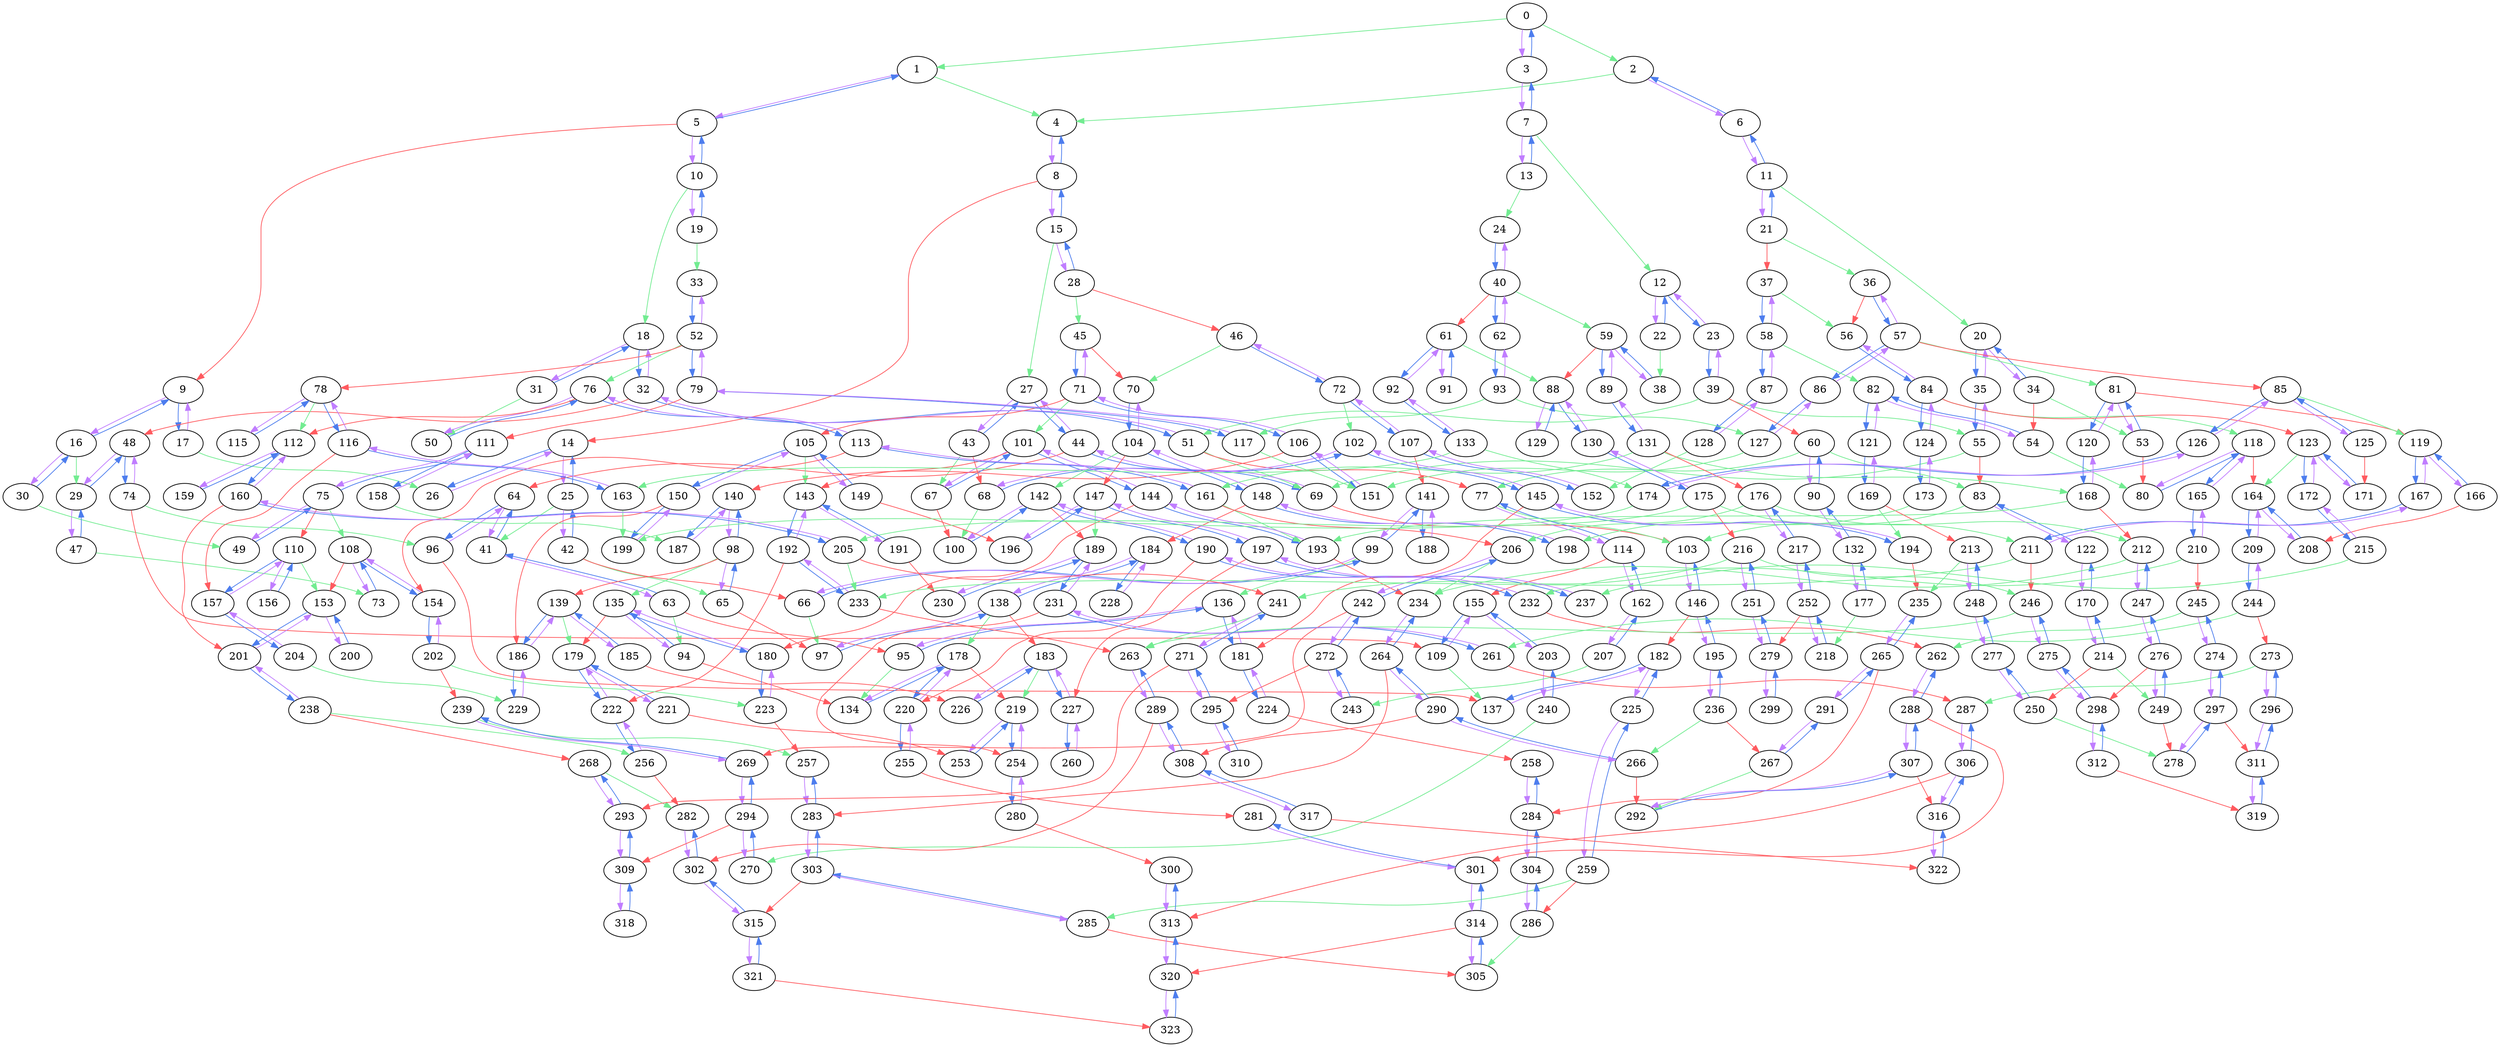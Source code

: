 strict digraph  {
0;
1;
2;
3;
4;
5;
6;
7;
8;
9;
10;
11;
12;
13;
14;
15;
16;
17;
18;
19;
20;
21;
22;
23;
24;
25;
26;
27;
28;
29;
30;
31;
32;
33;
34;
35;
36;
37;
38;
39;
40;
41;
42;
43;
44;
45;
46;
47;
48;
49;
50;
51;
52;
53;
54;
55;
56;
57;
58;
59;
60;
61;
62;
63;
64;
65;
66;
67;
68;
69;
70;
71;
72;
73;
74;
75;
76;
77;
78;
79;
80;
81;
82;
83;
84;
85;
86;
87;
88;
89;
90;
91;
92;
93;
94;
95;
96;
97;
98;
99;
100;
101;
102;
103;
104;
105;
106;
107;
108;
109;
110;
111;
112;
113;
114;
115;
116;
117;
118;
119;
120;
121;
122;
123;
124;
125;
126;
127;
128;
129;
130;
131;
132;
133;
134;
135;
136;
137;
138;
139;
140;
141;
142;
143;
144;
145;
146;
147;
148;
149;
150;
151;
152;
153;
154;
155;
156;
157;
158;
159;
160;
161;
162;
163;
164;
165;
166;
167;
168;
169;
170;
171;
172;
173;
174;
175;
176;
177;
178;
179;
180;
181;
182;
183;
184;
185;
186;
187;
188;
189;
190;
191;
192;
193;
194;
195;
196;
197;
198;
199;
200;
201;
202;
203;
204;
205;
206;
207;
208;
209;
210;
211;
212;
213;
214;
215;
216;
217;
218;
219;
220;
221;
222;
223;
224;
225;
226;
227;
228;
229;
230;
231;
232;
233;
234;
235;
236;
237;
238;
239;
240;
241;
242;
243;
244;
245;
246;
247;
248;
249;
250;
251;
252;
253;
254;
255;
256;
257;
258;
259;
260;
261;
262;
263;
264;
265;
266;
267;
268;
269;
270;
271;
272;
273;
274;
275;
276;
277;
278;
279;
280;
281;
282;
283;
284;
285;
286;
287;
288;
289;
290;
291;
292;
293;
294;
295;
296;
297;
298;
299;
300;
301;
302;
303;
304;
305;
306;
307;
308;
309;
310;
311;
312;
313;
314;
315;
316;
317;
318;
319;
320;
321;
322;
323;
0 -> 1  [color="#72EC91", label=""];
0 -> 2  [color="#72EC91", label=""];
0 -> 3  [color="#C07DFF", label=""];
1 -> 4  [color="#72EC91", label=""];
1 -> 5  [color="#C07DFF", label=""];
2 -> 4  [color="#72EC91", label=""];
2 -> 6  [color="#C07DFF", label=""];
3 -> 7  [color="#C07DFF", label=""];
3 -> 0  [color="#4D7DEE", label=""];
4 -> 8  [color="#C07DFF", label=""];
5 -> 9  [color="#FF5A5F", label=""];
5 -> 10  [color="#C07DFF", label=""];
5 -> 1  [color="#4D7DEE", label=""];
6 -> 11  [color="#C07DFF", label=""];
6 -> 2  [color="#4D7DEE", label=""];
7 -> 12  [color="#72EC91", label=""];
7 -> 13  [color="#C07DFF", label=""];
7 -> 3  [color="#4D7DEE", label=""];
8 -> 14  [color="#FF5A5F", label=""];
8 -> 15  [color="#C07DFF", label=""];
8 -> 4  [color="#4D7DEE", label=""];
9 -> 16  [color="#C07DFF", label=""];
9 -> 17  [color="#4D7DEE", label=""];
10 -> 18  [color="#72EC91", label=""];
10 -> 19  [color="#C07DFF", label=""];
10 -> 5  [color="#4D7DEE", label=""];
11 -> 20  [color="#72EC91", label=""];
11 -> 21  [color="#C07DFF", label=""];
11 -> 6  [color="#4D7DEE", label=""];
12 -> 22  [color="#C07DFF", label=""];
12 -> 23  [color="#4D7DEE", label=""];
13 -> 24  [color="#72EC91", label=""];
13 -> 7  [color="#4D7DEE", label=""];
14 -> 25  [color="#C07DFF", label=""];
14 -> 26  [color="#4D7DEE", label=""];
15 -> 27  [color="#72EC91", label=""];
15 -> 28  [color="#C07DFF", label=""];
15 -> 8  [color="#4D7DEE", label=""];
16 -> 29  [color="#72EC91", label=""];
16 -> 30  [color="#C07DFF", label=""];
16 -> 9  [color="#4D7DEE", label=""];
17 -> 26  [color="#72EC91", label=""];
17 -> 9  [color="#C07DFF", label=""];
18 -> 31  [color="#C07DFF", label=""];
18 -> 32  [color="#4D7DEE", label=""];
19 -> 33  [color="#72EC91", label=""];
19 -> 10  [color="#4D7DEE", label=""];
20 -> 34  [color="#C07DFF", label=""];
20 -> 35  [color="#4D7DEE", label=""];
21 -> 36  [color="#72EC91", label=""];
21 -> 37  [color="#FF5A5F", label=""];
21 -> 11  [color="#4D7DEE", label=""];
22 -> 38  [color="#72EC91", label=""];
22 -> 12  [color="#4D7DEE", label=""];
23 -> 12  [color="#C07DFF", label=""];
23 -> 39  [color="#4D7DEE", label=""];
24 -> 40  [color="#4D7DEE", label=""];
25 -> 41  [color="#72EC91", label=""];
25 -> 42  [color="#C07DFF", label=""];
25 -> 14  [color="#4D7DEE", label=""];
26 -> 14  [color="#C07DFF", label=""];
27 -> 43  [color="#C07DFF", label=""];
27 -> 44  [color="#4D7DEE", label=""];
28 -> 45  [color="#72EC91", label=""];
28 -> 46  [color="#FF5A5F", label=""];
28 -> 15  [color="#4D7DEE", label=""];
29 -> 47  [color="#C07DFF", label=""];
29 -> 48  [color="#4D7DEE", label=""];
30 -> 49  [color="#72EC91", label=""];
30 -> 16  [color="#4D7DEE", label=""];
31 -> 50  [color="#72EC91", label=""];
31 -> 18  [color="#4D7DEE", label=""];
32 -> 48  [color="#FF5A5F", label=""];
32 -> 18  [color="#C07DFF", label=""];
32 -> 51  [color="#4D7DEE", label=""];
33 -> 52  [color="#4D7DEE", label=""];
34 -> 53  [color="#72EC91", label=""];
34 -> 54  [color="#FF5A5F", label=""];
34 -> 20  [color="#4D7DEE", label=""];
35 -> 20  [color="#C07DFF", label=""];
35 -> 55  [color="#4D7DEE", label=""];
36 -> 56  [color="#FF5A5F", label=""];
36 -> 57  [color="#4D7DEE", label=""];
37 -> 56  [color="#72EC91", label=""];
37 -> 58  [color="#4D7DEE", label=""];
38 -> 59  [color="#4D7DEE", label=""];
39 -> 51  [color="#72EC91", label=""];
39 -> 55  [color="#72EC91", label=""];
39 -> 60  [color="#FF5A5F", label=""];
39 -> 23  [color="#C07DFF", label=""];
40 -> 59  [color="#72EC91", label=""];
40 -> 61  [color="#FF5A5F", label=""];
40 -> 24  [color="#C07DFF", label=""];
40 -> 62  [color="#4D7DEE", label=""];
41 -> 63  [color="#C07DFF", label=""];
41 -> 64  [color="#4D7DEE", label=""];
42 -> 65  [color="#72EC91", label=""];
42 -> 66  [color="#FF5A5F", label=""];
42 -> 25  [color="#4D7DEE", label=""];
43 -> 67  [color="#72EC91", label=""];
43 -> 68  [color="#FF5A5F", label=""];
43 -> 27  [color="#4D7DEE", label=""];
44 -> 64  [color="#FF5A5F", label=""];
44 -> 27  [color="#C07DFF", label=""];
44 -> 69  [color="#4D7DEE", label=""];
45 -> 70  [color="#FF5A5F", label=""];
45 -> 71  [color="#4D7DEE", label=""];
46 -> 70  [color="#72EC91", label=""];
46 -> 72  [color="#4D7DEE", label=""];
47 -> 73  [color="#72EC91", label=""];
47 -> 29  [color="#4D7DEE", label=""];
48 -> 29  [color="#C07DFF", label=""];
48 -> 74  [color="#4D7DEE", label=""];
49 -> 75  [color="#4D7DEE", label=""];
50 -> 76  [color="#4D7DEE", label=""];
51 -> 69  [color="#72EC91", label=""];
51 -> 77  [color="#FF5A5F", label=""];
51 -> 32  [color="#C07DFF", label=""];
52 -> 76  [color="#72EC91", label=""];
52 -> 78  [color="#FF5A5F", label=""];
52 -> 33  [color="#C07DFF", label=""];
52 -> 79  [color="#4D7DEE", label=""];
53 -> 80  [color="#FF5A5F", label=""];
53 -> 81  [color="#4D7DEE", label=""];
54 -> 80  [color="#72EC91", label=""];
54 -> 82  [color="#4D7DEE", label=""];
55 -> 69  [color="#72EC91", label=""];
55 -> 83  [color="#FF5A5F", label=""];
55 -> 35  [color="#C07DFF", label=""];
56 -> 84  [color="#4D7DEE", label=""];
57 -> 81  [color="#72EC91", label=""];
57 -> 85  [color="#FF5A5F", label=""];
57 -> 36  [color="#C07DFF", label=""];
57 -> 86  [color="#4D7DEE", label=""];
58 -> 82  [color="#72EC91", label=""];
58 -> 37  [color="#C07DFF", label=""];
58 -> 87  [color="#4D7DEE", label=""];
59 -> 88  [color="#FF5A5F", label=""];
59 -> 38  [color="#C07DFF", label=""];
59 -> 89  [color="#4D7DEE", label=""];
60 -> 77  [color="#72EC91", label=""];
60 -> 83  [color="#72EC91", label=""];
60 -> 90  [color="#C07DFF", label=""];
61 -> 88  [color="#72EC91", label=""];
61 -> 91  [color="#C07DFF", label=""];
61 -> 92  [color="#4D7DEE", label=""];
62 -> 40  [color="#C07DFF", label=""];
62 -> 93  [color="#4D7DEE", label=""];
63 -> 94  [color="#72EC91", label=""];
63 -> 95  [color="#FF5A5F", label=""];
63 -> 41  [color="#4D7DEE", label=""];
64 -> 41  [color="#C07DFF", label=""];
64 -> 96  [color="#4D7DEE", label=""];
65 -> 97  [color="#FF5A5F", label=""];
65 -> 98  [color="#4D7DEE", label=""];
66 -> 97  [color="#72EC91", label=""];
66 -> 99  [color="#4D7DEE", label=""];
67 -> 100  [color="#FF5A5F", label=""];
67 -> 101  [color="#4D7DEE", label=""];
68 -> 100  [color="#72EC91", label=""];
68 -> 102  [color="#4D7DEE", label=""];
69 -> 103  [color="#FF5A5F", label=""];
69 -> 44  [color="#C07DFF", label=""];
70 -> 104  [color="#4D7DEE", label=""];
71 -> 101  [color="#72EC91", label=""];
71 -> 105  [color="#FF5A5F", label=""];
71 -> 45  [color="#C07DFF", label=""];
71 -> 106  [color="#4D7DEE", label=""];
72 -> 102  [color="#72EC91", label=""];
72 -> 46  [color="#C07DFF", label=""];
72 -> 107  [color="#4D7DEE", label=""];
73 -> 108  [color="#4D7DEE", label=""];
74 -> 96  [color="#72EC91", label=""];
74 -> 109  [color="#FF5A5F", label=""];
74 -> 48  [color="#C07DFF", label=""];
75 -> 108  [color="#72EC91", label=""];
75 -> 110  [color="#FF5A5F", label=""];
75 -> 49  [color="#C07DFF", label=""];
75 -> 111  [color="#4D7DEE", label=""];
76 -> 112  [color="#FF5A5F", label=""];
76 -> 50  [color="#C07DFF", label=""];
76 -> 113  [color="#4D7DEE", label=""];
77 -> 103  [color="#72EC91", label=""];
77 -> 114  [color="#C07DFF", label=""];
78 -> 112  [color="#72EC91", label=""];
78 -> 115  [color="#C07DFF", label=""];
78 -> 116  [color="#4D7DEE", label=""];
79 -> 111  [color="#FF5A5F", label=""];
79 -> 52  [color="#C07DFF", label=""];
79 -> 117  [color="#4D7DEE", label=""];
80 -> 118  [color="#4D7DEE", label=""];
81 -> 119  [color="#FF5A5F", label=""];
81 -> 53  [color="#C07DFF", label=""];
81 -> 120  [color="#4D7DEE", label=""];
82 -> 54  [color="#C07DFF", label=""];
82 -> 121  [color="#4D7DEE", label=""];
83 -> 103  [color="#72EC91", label=""];
83 -> 122  [color="#C07DFF", label=""];
84 -> 118  [color="#72EC91", label=""];
84 -> 123  [color="#FF5A5F", label=""];
84 -> 56  [color="#C07DFF", label=""];
84 -> 124  [color="#4D7DEE", label=""];
85 -> 119  [color="#72EC91", label=""];
85 -> 125  [color="#C07DFF", label=""];
85 -> 126  [color="#4D7DEE", label=""];
86 -> 57  [color="#C07DFF", label=""];
86 -> 127  [color="#4D7DEE", label=""];
87 -> 58  [color="#C07DFF", label=""];
87 -> 128  [color="#4D7DEE", label=""];
88 -> 129  [color="#C07DFF", label=""];
88 -> 130  [color="#4D7DEE", label=""];
89 -> 59  [color="#C07DFF", label=""];
89 -> 131  [color="#4D7DEE", label=""];
90 -> 132  [color="#C07DFF", label=""];
90 -> 60  [color="#4D7DEE", label=""];
91 -> 61  [color="#4D7DEE", label=""];
92 -> 61  [color="#C07DFF", label=""];
92 -> 133  [color="#4D7DEE", label=""];
93 -> 117  [color="#72EC91", label=""];
93 -> 127  [color="#72EC91", label=""];
93 -> 62  [color="#C07DFF", label=""];
94 -> 134  [color="#FF5A5F", label=""];
94 -> 135  [color="#4D7DEE", label=""];
95 -> 134  [color="#72EC91", label=""];
95 -> 136  [color="#4D7DEE", label=""];
96 -> 137  [color="#FF5A5F", label=""];
96 -> 64  [color="#C07DFF", label=""];
97 -> 138  [color="#4D7DEE", label=""];
98 -> 135  [color="#72EC91", label=""];
98 -> 139  [color="#FF5A5F", label=""];
98 -> 65  [color="#C07DFF", label=""];
98 -> 140  [color="#4D7DEE", label=""];
99 -> 136  [color="#72EC91", label=""];
99 -> 66  [color="#C07DFF", label=""];
99 -> 141  [color="#4D7DEE", label=""];
100 -> 142  [color="#4D7DEE", label=""];
101 -> 143  [color="#FF5A5F", label=""];
101 -> 67  [color="#C07DFF", label=""];
101 -> 144  [color="#4D7DEE", label=""];
102 -> 68  [color="#C07DFF", label=""];
102 -> 145  [color="#4D7DEE", label=""];
103 -> 146  [color="#C07DFF", label=""];
104 -> 142  [color="#72EC91", label=""];
104 -> 147  [color="#FF5A5F", label=""];
104 -> 70  [color="#C07DFF", label=""];
104 -> 148  [color="#4D7DEE", label=""];
105 -> 143  [color="#72EC91", label=""];
105 -> 149  [color="#C07DFF", label=""];
105 -> 150  [color="#4D7DEE", label=""];
106 -> 140  [color="#FF5A5F", label=""];
106 -> 71  [color="#C07DFF", label=""];
106 -> 151  [color="#4D7DEE", label=""];
107 -> 141  [color="#FF5A5F", label=""];
107 -> 72  [color="#C07DFF", label=""];
107 -> 152  [color="#4D7DEE", label=""];
108 -> 153  [color="#FF5A5F", label=""];
108 -> 73  [color="#C07DFF", label=""];
108 -> 154  [color="#4D7DEE", label=""];
109 -> 137  [color="#72EC91", label=""];
109 -> 155  [color="#C07DFF", label=""];
110 -> 153  [color="#72EC91", label=""];
110 -> 156  [color="#C07DFF", label=""];
110 -> 157  [color="#4D7DEE", label=""];
111 -> 75  [color="#C07DFF", label=""];
111 -> 158  [color="#4D7DEE", label=""];
112 -> 159  [color="#C07DFF", label=""];
112 -> 160  [color="#4D7DEE", label=""];
113 -> 154  [color="#FF5A5F", label=""];
113 -> 76  [color="#C07DFF", label=""];
113 -> 161  [color="#4D7DEE", label=""];
114 -> 155  [color="#FF5A5F", label=""];
114 -> 162  [color="#C07DFF", label=""];
114 -> 77  [color="#4D7DEE", label=""];
115 -> 78  [color="#4D7DEE", label=""];
116 -> 157  [color="#FF5A5F", label=""];
116 -> 78  [color="#C07DFF", label=""];
116 -> 163  [color="#4D7DEE", label=""];
117 -> 151  [color="#72EC91", label=""];
117 -> 79  [color="#C07DFF", label=""];
118 -> 164  [color="#FF5A5F", label=""];
118 -> 80  [color="#C07DFF", label=""];
118 -> 165  [color="#4D7DEE", label=""];
119 -> 166  [color="#C07DFF", label=""];
119 -> 167  [color="#4D7DEE", label=""];
120 -> 81  [color="#C07DFF", label=""];
120 -> 168  [color="#4D7DEE", label=""];
121 -> 82  [color="#C07DFF", label=""];
121 -> 169  [color="#4D7DEE", label=""];
122 -> 170  [color="#C07DFF", label=""];
122 -> 83  [color="#4D7DEE", label=""];
123 -> 164  [color="#72EC91", label=""];
123 -> 171  [color="#C07DFF", label=""];
123 -> 172  [color="#4D7DEE", label=""];
124 -> 84  [color="#C07DFF", label=""];
124 -> 173  [color="#4D7DEE", label=""];
125 -> 171  [color="#FF5A5F", label=""];
125 -> 85  [color="#4D7DEE", label=""];
126 -> 85  [color="#C07DFF", label=""];
126 -> 174  [color="#4D7DEE", label=""];
127 -> 151  [color="#72EC91", label=""];
127 -> 86  [color="#C07DFF", label=""];
128 -> 152  [color="#72EC91", label=""];
128 -> 87  [color="#C07DFF", label=""];
129 -> 88  [color="#4D7DEE", label=""];
130 -> 88  [color="#C07DFF", label=""];
130 -> 175  [color="#4D7DEE", label=""];
131 -> 161  [color="#72EC91", label=""];
131 -> 168  [color="#72EC91", label=""];
131 -> 176  [color="#FF5A5F", label=""];
131 -> 89  [color="#C07DFF", label=""];
132 -> 177  [color="#C07DFF", label=""];
132 -> 90  [color="#4D7DEE", label=""];
133 -> 163  [color="#72EC91", label=""];
133 -> 174  [color="#72EC91", label=""];
133 -> 92  [color="#C07DFF", label=""];
134 -> 178  [color="#4D7DEE", label=""];
135 -> 179  [color="#FF5A5F", label=""];
135 -> 94  [color="#C07DFF", label=""];
135 -> 180  [color="#4D7DEE", label=""];
136 -> 95  [color="#C07DFF", label=""];
136 -> 181  [color="#4D7DEE", label=""];
137 -> 182  [color="#C07DFF", label=""];
138 -> 178  [color="#72EC91", label=""];
138 -> 183  [color="#FF5A5F", label=""];
138 -> 97  [color="#C07DFF", label=""];
138 -> 184  [color="#4D7DEE", label=""];
139 -> 179  [color="#72EC91", label=""];
139 -> 185  [color="#C07DFF", label=""];
139 -> 186  [color="#4D7DEE", label=""];
140 -> 98  [color="#C07DFF", label=""];
140 -> 187  [color="#4D7DEE", label=""];
141 -> 99  [color="#C07DFF", label=""];
141 -> 188  [color="#4D7DEE", label=""];
142 -> 189  [color="#FF5A5F", label=""];
142 -> 100  [color="#C07DFF", label=""];
142 -> 190  [color="#4D7DEE", label=""];
143 -> 191  [color="#C07DFF", label=""];
143 -> 192  [color="#4D7DEE", label=""];
144 -> 180  [color="#FF5A5F", label=""];
144 -> 101  [color="#C07DFF", label=""];
144 -> 193  [color="#4D7DEE", label=""];
145 -> 181  [color="#FF5A5F", label=""];
145 -> 102  [color="#C07DFF", label=""];
145 -> 194  [color="#4D7DEE", label=""];
146 -> 182  [color="#FF5A5F", label=""];
146 -> 195  [color="#C07DFF", label=""];
146 -> 103  [color="#4D7DEE", label=""];
147 -> 189  [color="#72EC91", label=""];
147 -> 196  [color="#C07DFF", label=""];
147 -> 197  [color="#4D7DEE", label=""];
148 -> 184  [color="#FF5A5F", label=""];
148 -> 104  [color="#C07DFF", label=""];
148 -> 198  [color="#4D7DEE", label=""];
149 -> 196  [color="#FF5A5F", label=""];
149 -> 105  [color="#4D7DEE", label=""];
150 -> 186  [color="#FF5A5F", label=""];
150 -> 105  [color="#C07DFF", label=""];
150 -> 199  [color="#4D7DEE", label=""];
151 -> 106  [color="#C07DFF", label=""];
152 -> 107  [color="#C07DFF", label=""];
153 -> 200  [color="#C07DFF", label=""];
153 -> 201  [color="#4D7DEE", label=""];
154 -> 108  [color="#C07DFF", label=""];
154 -> 202  [color="#4D7DEE", label=""];
155 -> 203  [color="#C07DFF", label=""];
155 -> 109  [color="#4D7DEE", label=""];
156 -> 110  [color="#4D7DEE", label=""];
157 -> 110  [color="#C07DFF", label=""];
157 -> 204  [color="#4D7DEE", label=""];
158 -> 187  [color="#72EC91", label=""];
158 -> 111  [color="#C07DFF", label=""];
159 -> 112  [color="#4D7DEE", label=""];
160 -> 201  [color="#FF5A5F", label=""];
160 -> 112  [color="#C07DFF", label=""];
160 -> 205  [color="#4D7DEE", label=""];
161 -> 193  [color="#72EC91", label=""];
161 -> 206  [color="#FF5A5F", label=""];
161 -> 113  [color="#C07DFF", label=""];
162 -> 207  [color="#C07DFF", label=""];
162 -> 114  [color="#4D7DEE", label=""];
163 -> 199  [color="#72EC91", label=""];
163 -> 116  [color="#C07DFF", label=""];
164 -> 208  [color="#C07DFF", label=""];
164 -> 209  [color="#4D7DEE", label=""];
165 -> 118  [color="#C07DFF", label=""];
165 -> 210  [color="#4D7DEE", label=""];
166 -> 208  [color="#FF5A5F", label=""];
166 -> 119  [color="#4D7DEE", label=""];
167 -> 119  [color="#C07DFF", label=""];
167 -> 211  [color="#4D7DEE", label=""];
168 -> 193  [color="#72EC91", label=""];
168 -> 212  [color="#FF5A5F", label=""];
168 -> 120  [color="#C07DFF", label=""];
169 -> 194  [color="#72EC91", label=""];
169 -> 213  [color="#FF5A5F", label=""];
169 -> 121  [color="#C07DFF", label=""];
170 -> 214  [color="#C07DFF", label=""];
170 -> 122  [color="#4D7DEE", label=""];
171 -> 123  [color="#4D7DEE", label=""];
172 -> 123  [color="#C07DFF", label=""];
172 -> 215  [color="#4D7DEE", label=""];
173 -> 198  [color="#72EC91", label=""];
173 -> 124  [color="#C07DFF", label=""];
174 -> 199  [color="#72EC91", label=""];
174 -> 126  [color="#C07DFF", label=""];
175 -> 205  [color="#72EC91", label=""];
175 -> 211  [color="#72EC91", label=""];
175 -> 216  [color="#FF5A5F", label=""];
175 -> 130  [color="#C07DFF", label=""];
176 -> 206  [color="#72EC91", label=""];
176 -> 212  [color="#72EC91", label=""];
176 -> 217  [color="#C07DFF", label=""];
177 -> 218  [color="#72EC91", label=""];
177 -> 132  [color="#4D7DEE", label=""];
178 -> 219  [color="#FF5A5F", label=""];
178 -> 134  [color="#C07DFF", label=""];
178 -> 220  [color="#4D7DEE", label=""];
179 -> 221  [color="#C07DFF", label=""];
179 -> 222  [color="#4D7DEE", label=""];
180 -> 135  [color="#C07DFF", label=""];
180 -> 223  [color="#4D7DEE", label=""];
181 -> 136  [color="#C07DFF", label=""];
181 -> 224  [color="#4D7DEE", label=""];
182 -> 225  [color="#C07DFF", label=""];
182 -> 137  [color="#4D7DEE", label=""];
183 -> 219  [color="#72EC91", label=""];
183 -> 226  [color="#C07DFF", label=""];
183 -> 227  [color="#4D7DEE", label=""];
184 -> 138  [color="#C07DFF", label=""];
184 -> 228  [color="#4D7DEE", label=""];
185 -> 226  [color="#FF5A5F", label=""];
185 -> 139  [color="#4D7DEE", label=""];
186 -> 139  [color="#C07DFF", label=""];
186 -> 229  [color="#4D7DEE", label=""];
187 -> 140  [color="#C07DFF", label=""];
188 -> 141  [color="#C07DFF", label=""];
189 -> 230  [color="#C07DFF", label=""];
189 -> 231  [color="#4D7DEE", label=""];
190 -> 220  [color="#FF5A5F", label=""];
190 -> 142  [color="#C07DFF", label=""];
190 -> 232  [color="#4D7DEE", label=""];
191 -> 230  [color="#FF5A5F", label=""];
191 -> 143  [color="#4D7DEE", label=""];
192 -> 222  [color="#FF5A5F", label=""];
192 -> 143  [color="#C07DFF", label=""];
192 -> 233  [color="#4D7DEE", label=""];
193 -> 234  [color="#FF5A5F", label=""];
193 -> 144  [color="#C07DFF", label=""];
194 -> 235  [color="#FF5A5F", label=""];
194 -> 145  [color="#C07DFF", label=""];
195 -> 236  [color="#C07DFF", label=""];
195 -> 146  [color="#4D7DEE", label=""];
196 -> 147  [color="#4D7DEE", label=""];
197 -> 227  [color="#FF5A5F", label=""];
197 -> 147  [color="#C07DFF", label=""];
197 -> 237  [color="#4D7DEE", label=""];
198 -> 148  [color="#C07DFF", label=""];
199 -> 150  [color="#C07DFF", label=""];
200 -> 153  [color="#4D7DEE", label=""];
201 -> 153  [color="#C07DFF", label=""];
201 -> 238  [color="#4D7DEE", label=""];
202 -> 223  [color="#72EC91", label=""];
202 -> 239  [color="#FF5A5F", label=""];
202 -> 154  [color="#C07DFF", label=""];
203 -> 240  [color="#C07DFF", label=""];
203 -> 155  [color="#4D7DEE", label=""];
204 -> 229  [color="#72EC91", label=""];
204 -> 157  [color="#C07DFF", label=""];
205 -> 233  [color="#72EC91", label=""];
205 -> 241  [color="#FF5A5F", label=""];
205 -> 160  [color="#C07DFF", label=""];
206 -> 234  [color="#72EC91", label=""];
206 -> 242  [color="#C07DFF", label=""];
207 -> 243  [color="#72EC91", label=""];
207 -> 162  [color="#4D7DEE", label=""];
208 -> 164  [color="#4D7DEE", label=""];
209 -> 164  [color="#C07DFF", label=""];
209 -> 244  [color="#4D7DEE", label=""];
210 -> 232  [color="#72EC91", label=""];
210 -> 245  [color="#FF5A5F", label=""];
210 -> 165  [color="#C07DFF", label=""];
211 -> 233  [color="#72EC91", label=""];
211 -> 246  [color="#FF5A5F", label=""];
211 -> 167  [color="#C07DFF", label=""];
212 -> 234  [color="#72EC91", label=""];
212 -> 247  [color="#C07DFF", label=""];
213 -> 235  [color="#72EC91", label=""];
213 -> 248  [color="#C07DFF", label=""];
214 -> 249  [color="#72EC91", label=""];
214 -> 250  [color="#FF5A5F", label=""];
214 -> 170  [color="#4D7DEE", label=""];
215 -> 237  [color="#72EC91", label=""];
215 -> 172  [color="#C07DFF", label=""];
216 -> 241  [color="#72EC91", label=""];
216 -> 246  [color="#72EC91", label=""];
216 -> 251  [color="#C07DFF", label=""];
217 -> 252  [color="#C07DFF", label=""];
217 -> 176  [color="#4D7DEE", label=""];
218 -> 252  [color="#4D7DEE", label=""];
219 -> 253  [color="#C07DFF", label=""];
219 -> 254  [color="#4D7DEE", label=""];
220 -> 178  [color="#C07DFF", label=""];
220 -> 255  [color="#4D7DEE", label=""];
221 -> 253  [color="#FF5A5F", label=""];
221 -> 179  [color="#4D7DEE", label=""];
222 -> 179  [color="#C07DFF", label=""];
222 -> 256  [color="#4D7DEE", label=""];
223 -> 257  [color="#FF5A5F", label=""];
223 -> 180  [color="#C07DFF", label=""];
224 -> 258  [color="#FF5A5F", label=""];
224 -> 181  [color="#C07DFF", label=""];
225 -> 259  [color="#C07DFF", label=""];
225 -> 182  [color="#4D7DEE", label=""];
226 -> 183  [color="#4D7DEE", label=""];
227 -> 183  [color="#C07DFF", label=""];
227 -> 260  [color="#4D7DEE", label=""];
228 -> 184  [color="#C07DFF", label=""];
229 -> 186  [color="#C07DFF", label=""];
230 -> 189  [color="#4D7DEE", label=""];
231 -> 254  [color="#FF5A5F", label=""];
231 -> 189  [color="#C07DFF", label=""];
231 -> 261  [color="#4D7DEE", label=""];
232 -> 262  [color="#FF5A5F", label=""];
232 -> 190  [color="#C07DFF", label=""];
233 -> 263  [color="#FF5A5F", label=""];
233 -> 192  [color="#C07DFF", label=""];
234 -> 264  [color="#C07DFF", label=""];
235 -> 265  [color="#C07DFF", label=""];
236 -> 266  [color="#72EC91", label=""];
236 -> 267  [color="#FF5A5F", label=""];
236 -> 195  [color="#4D7DEE", label=""];
237 -> 197  [color="#C07DFF", label=""];
238 -> 256  [color="#72EC91", label=""];
238 -> 268  [color="#FF5A5F", label=""];
238 -> 201  [color="#C07DFF", label=""];
239 -> 257  [color="#72EC91", label=""];
239 -> 269  [color="#C07DFF", label=""];
240 -> 270  [color="#72EC91", label=""];
240 -> 203  [color="#4D7DEE", label=""];
241 -> 263  [color="#72EC91", label=""];
241 -> 271  [color="#C07DFF", label=""];
242 -> 269  [color="#FF5A5F", label=""];
242 -> 272  [color="#C07DFF", label=""];
242 -> 206  [color="#4D7DEE", label=""];
243 -> 272  [color="#4D7DEE", label=""];
244 -> 261  [color="#72EC91", label=""];
244 -> 273  [color="#FF5A5F", label=""];
244 -> 209  [color="#C07DFF", label=""];
245 -> 262  [color="#72EC91", label=""];
245 -> 274  [color="#C07DFF", label=""];
246 -> 263  [color="#72EC91", label=""];
246 -> 275  [color="#C07DFF", label=""];
247 -> 276  [color="#C07DFF", label=""];
247 -> 212  [color="#4D7DEE", label=""];
248 -> 277  [color="#C07DFF", label=""];
248 -> 213  [color="#4D7DEE", label=""];
249 -> 278  [color="#FF5A5F", label=""];
249 -> 276  [color="#4D7DEE", label=""];
250 -> 278  [color="#72EC91", label=""];
250 -> 277  [color="#4D7DEE", label=""];
251 -> 279  [color="#C07DFF", label=""];
251 -> 216  [color="#4D7DEE", label=""];
252 -> 279  [color="#FF5A5F", label=""];
252 -> 218  [color="#C07DFF", label=""];
252 -> 217  [color="#4D7DEE", label=""];
253 -> 219  [color="#4D7DEE", label=""];
254 -> 219  [color="#C07DFF", label=""];
254 -> 280  [color="#4D7DEE", label=""];
255 -> 281  [color="#FF5A5F", label=""];
255 -> 220  [color="#C07DFF", label=""];
256 -> 282  [color="#FF5A5F", label=""];
256 -> 222  [color="#C07DFF", label=""];
257 -> 283  [color="#C07DFF", label=""];
258 -> 284  [color="#C07DFF", label=""];
259 -> 285  [color="#72EC91", label=""];
259 -> 286  [color="#FF5A5F", label=""];
259 -> 225  [color="#4D7DEE", label=""];
260 -> 227  [color="#C07DFF", label=""];
261 -> 287  [color="#FF5A5F", label=""];
261 -> 231  [color="#C07DFF", label=""];
262 -> 288  [color="#C07DFF", label=""];
263 -> 289  [color="#C07DFF", label=""];
264 -> 283  [color="#FF5A5F", label=""];
264 -> 290  [color="#C07DFF", label=""];
264 -> 234  [color="#4D7DEE", label=""];
265 -> 284  [color="#FF5A5F", label=""];
265 -> 291  [color="#C07DFF", label=""];
265 -> 235  [color="#4D7DEE", label=""];
266 -> 292  [color="#FF5A5F", label=""];
266 -> 290  [color="#4D7DEE", label=""];
267 -> 292  [color="#72EC91", label=""];
267 -> 291  [color="#4D7DEE", label=""];
268 -> 282  [color="#72EC91", label=""];
268 -> 293  [color="#C07DFF", label=""];
269 -> 294  [color="#C07DFF", label=""];
269 -> 239  [color="#4D7DEE", label=""];
270 -> 294  [color="#4D7DEE", label=""];
271 -> 293  [color="#FF5A5F", label=""];
271 -> 295  [color="#C07DFF", label=""];
271 -> 241  [color="#4D7DEE", label=""];
272 -> 295  [color="#FF5A5F", label=""];
272 -> 243  [color="#C07DFF", label=""];
272 -> 242  [color="#4D7DEE", label=""];
273 -> 287  [color="#72EC91", label=""];
273 -> 296  [color="#C07DFF", label=""];
274 -> 297  [color="#C07DFF", label=""];
274 -> 245  [color="#4D7DEE", label=""];
275 -> 298  [color="#C07DFF", label=""];
275 -> 246  [color="#4D7DEE", label=""];
276 -> 298  [color="#FF5A5F", label=""];
276 -> 249  [color="#C07DFF", label=""];
276 -> 247  [color="#4D7DEE", label=""];
277 -> 250  [color="#C07DFF", label=""];
277 -> 248  [color="#4D7DEE", label=""];
278 -> 297  [color="#4D7DEE", label=""];
279 -> 299  [color="#C07DFF", label=""];
279 -> 251  [color="#4D7DEE", label=""];
280 -> 300  [color="#FF5A5F", label=""];
280 -> 254  [color="#C07DFF", label=""];
281 -> 301  [color="#C07DFF", label=""];
282 -> 302  [color="#C07DFF", label=""];
283 -> 303  [color="#C07DFF", label=""];
283 -> 257  [color="#4D7DEE", label=""];
284 -> 304  [color="#C07DFF", label=""];
284 -> 258  [color="#4D7DEE", label=""];
285 -> 305  [color="#FF5A5F", label=""];
285 -> 303  [color="#4D7DEE", label=""];
286 -> 305  [color="#72EC91", label=""];
286 -> 304  [color="#4D7DEE", label=""];
287 -> 306  [color="#C07DFF", label=""];
288 -> 301  [color="#FF5A5F", label=""];
288 -> 307  [color="#C07DFF", label=""];
288 -> 262  [color="#4D7DEE", label=""];
289 -> 302  [color="#FF5A5F", label=""];
289 -> 308  [color="#C07DFF", label=""];
289 -> 263  [color="#4D7DEE", label=""];
290 -> 308  [color="#FF5A5F", label=""];
290 -> 266  [color="#C07DFF", label=""];
290 -> 264  [color="#4D7DEE", label=""];
291 -> 267  [color="#C07DFF", label=""];
291 -> 265  [color="#4D7DEE", label=""];
292 -> 307  [color="#4D7DEE", label=""];
293 -> 309  [color="#C07DFF", label=""];
293 -> 268  [color="#4D7DEE", label=""];
294 -> 309  [color="#FF5A5F", label=""];
294 -> 270  [color="#C07DFF", label=""];
294 -> 269  [color="#4D7DEE", label=""];
295 -> 310  [color="#C07DFF", label=""];
295 -> 271  [color="#4D7DEE", label=""];
296 -> 311  [color="#C07DFF", label=""];
296 -> 273  [color="#4D7DEE", label=""];
297 -> 311  [color="#FF5A5F", label=""];
297 -> 278  [color="#C07DFF", label=""];
297 -> 274  [color="#4D7DEE", label=""];
298 -> 312  [color="#C07DFF", label=""];
298 -> 275  [color="#4D7DEE", label=""];
299 -> 279  [color="#4D7DEE", label=""];
300 -> 313  [color="#C07DFF", label=""];
301 -> 314  [color="#C07DFF", label=""];
301 -> 281  [color="#4D7DEE", label=""];
302 -> 315  [color="#C07DFF", label=""];
302 -> 282  [color="#4D7DEE", label=""];
303 -> 315  [color="#FF5A5F", label=""];
303 -> 285  [color="#C07DFF", label=""];
303 -> 283  [color="#4D7DEE", label=""];
304 -> 286  [color="#C07DFF", label=""];
304 -> 284  [color="#4D7DEE", label=""];
305 -> 314  [color="#4D7DEE", label=""];
306 -> 313  [color="#FF5A5F", label=""];
306 -> 316  [color="#C07DFF", label=""];
306 -> 287  [color="#4D7DEE", label=""];
307 -> 316  [color="#FF5A5F", label=""];
307 -> 292  [color="#C07DFF", label=""];
307 -> 288  [color="#4D7DEE", label=""];
308 -> 317  [color="#C07DFF", label=""];
308 -> 289  [color="#4D7DEE", label=""];
309 -> 318  [color="#C07DFF", label=""];
309 -> 293  [color="#4D7DEE", label=""];
310 -> 295  [color="#4D7DEE", label=""];
311 -> 319  [color="#C07DFF", label=""];
311 -> 296  [color="#4D7DEE", label=""];
312 -> 319  [color="#FF5A5F", label=""];
312 -> 298  [color="#4D7DEE", label=""];
313 -> 320  [color="#C07DFF", label=""];
313 -> 300  [color="#4D7DEE", label=""];
314 -> 320  [color="#FF5A5F", label=""];
314 -> 305  [color="#C07DFF", label=""];
314 -> 301  [color="#4D7DEE", label=""];
315 -> 321  [color="#C07DFF", label=""];
315 -> 302  [color="#4D7DEE", label=""];
316 -> 322  [color="#C07DFF", label=""];
316 -> 306  [color="#4D7DEE", label=""];
317 -> 322  [color="#FF5A5F", label=""];
317 -> 308  [color="#4D7DEE", label=""];
318 -> 309  [color="#4D7DEE", label=""];
319 -> 311  [color="#4D7DEE", label=""];
320 -> 323  [color="#C07DFF", label=""];
320 -> 313  [color="#4D7DEE", label=""];
321 -> 323  [color="#FF5A5F", label=""];
321 -> 315  [color="#4D7DEE", label=""];
322 -> 316  [color="#4D7DEE", label=""];
323 -> 320  [color="#4D7DEE", label=""];
}
